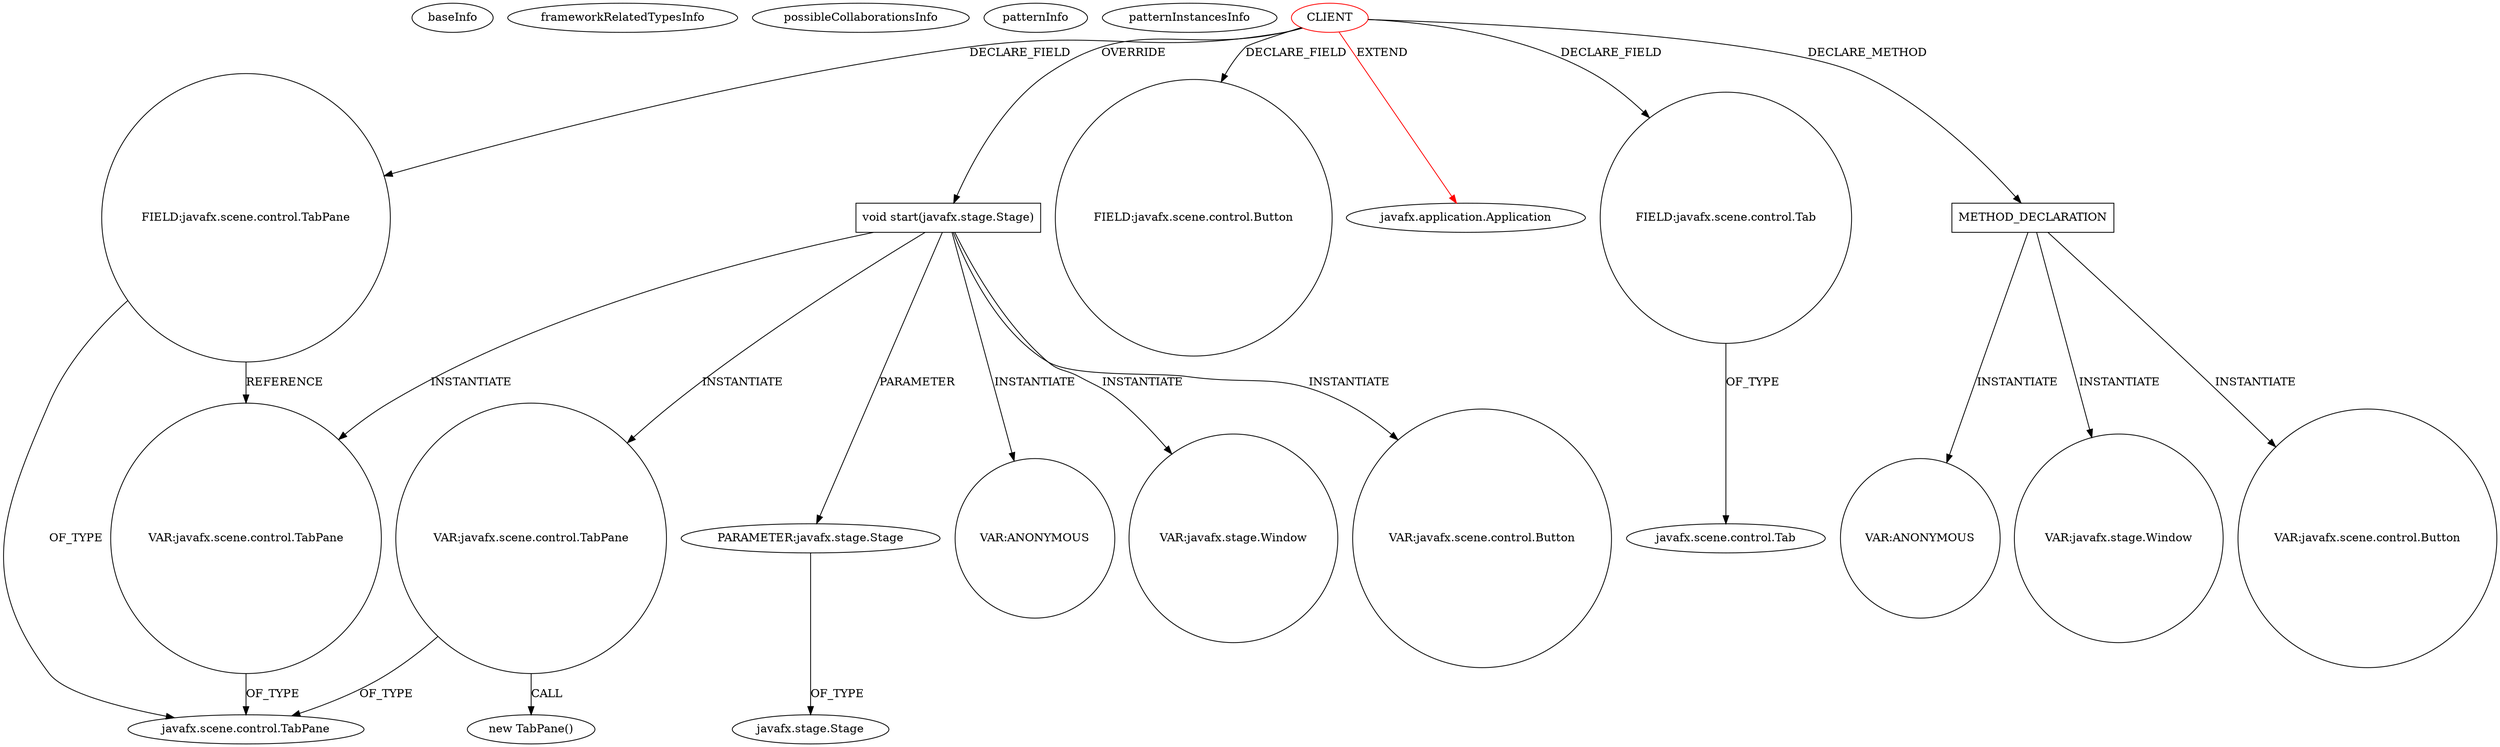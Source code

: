 digraph {
baseInfo[graphId=2912,category="pattern",isAnonymous=false,possibleRelation=false]
frameworkRelatedTypesInfo[0="javafx.application.Application"]
possibleCollaborationsInfo[]
patternInfo[frequency=2.0,patternRootClient=0]
patternInstancesInfo[0="Posejdon23-GeneticAlgorithm~/Posejdon23-GeneticAlgorithm/GeneticAlgorithm-master/AG/src/ag1/Main.java~Main~1091",1="mathiasj33-VocLearn~/mathiasj33-VocLearn/VocLearn-master/src/net/softwarepage/voclearn/code/Gui.java~Gui~3576"]
112[label="new TabPane()",vertexType="CONSTRUCTOR_CALL",isFrameworkType=false]
113[label="VAR:javafx.scene.control.TabPane",vertexType="VARIABLE_EXPRESION",isFrameworkType=false,shape=circle]
25[label="javafx.scene.control.TabPane",vertexType="FRAMEWORK_CLASS_TYPE",isFrameworkType=false]
122[label="VAR:javafx.scene.control.TabPane",vertexType="VARIABLE_EXPRESION",isFrameworkType=false,shape=circle]
30[label="void start(javafx.stage.Stage)",vertexType="OVERRIDING_METHOD_DECLARATION",isFrameworkType=false,shape=box]
0[label="CLIENT",vertexType="ROOT_CLIENT_CLASS_DECLARATION",isFrameworkType=false,color=red]
16[label="FIELD:javafx.scene.control.Button",vertexType="FIELD_DECLARATION",isFrameworkType=false,shape=circle]
31[label="PARAMETER:javafx.stage.Stage",vertexType="PARAMETER_DECLARATION",isFrameworkType=false]
24[label="FIELD:javafx.scene.control.TabPane",vertexType="FIELD_DECLARATION",isFrameworkType=false,shape=circle]
148[label="VAR:ANONYMOUS",vertexType="VARIABLE_EXPRESION",isFrameworkType=false,shape=circle]
23[label="javafx.stage.Stage",vertexType="FRAMEWORK_CLASS_TYPE",isFrameworkType=false]
1[label="javafx.application.Application",vertexType="FRAMEWORK_CLASS_TYPE",isFrameworkType=false]
144[label="VAR:javafx.stage.Window",vertexType="VARIABLE_EXPRESION",isFrameworkType=false,shape=circle]
14[label="FIELD:javafx.scene.control.Tab",vertexType="FIELD_DECLARATION",isFrameworkType=false,shape=circle]
5[label="javafx.scene.control.Tab",vertexType="FRAMEWORK_CLASS_TYPE",isFrameworkType=false]
156[label="METHOD_DECLARATION",vertexType="CLIENT_METHOD_DECLARATION",isFrameworkType=false,shape=box]
215[label="VAR:ANONYMOUS",vertexType="VARIABLE_EXPRESION",isFrameworkType=false,shape=circle]
211[label="VAR:javafx.stage.Window",vertexType="VARIABLE_EXPRESION",isFrameworkType=false,shape=circle]
167[label="VAR:javafx.scene.control.Button",vertexType="VARIABLE_EXPRESION",isFrameworkType=false,shape=circle]
42[label="VAR:javafx.scene.control.Button",vertexType="VARIABLE_EXPRESION",isFrameworkType=false,shape=circle]
113->25[label="OF_TYPE"]
24->122[label="REFERENCE"]
0->14[label="DECLARE_FIELD"]
30->42[label="INSTANTIATE"]
30->31[label="PARAMETER"]
156->167[label="INSTANTIATE"]
30->113[label="INSTANTIATE"]
30->148[label="INSTANTIATE"]
0->1[label="EXTEND",color=red]
31->23[label="OF_TYPE"]
30->144[label="INSTANTIATE"]
156->211[label="INSTANTIATE"]
14->5[label="OF_TYPE"]
122->25[label="OF_TYPE"]
0->16[label="DECLARE_FIELD"]
0->24[label="DECLARE_FIELD"]
0->156[label="DECLARE_METHOD"]
24->25[label="OF_TYPE"]
156->215[label="INSTANTIATE"]
30->122[label="INSTANTIATE"]
113->112[label="CALL"]
0->30[label="OVERRIDE"]
}
